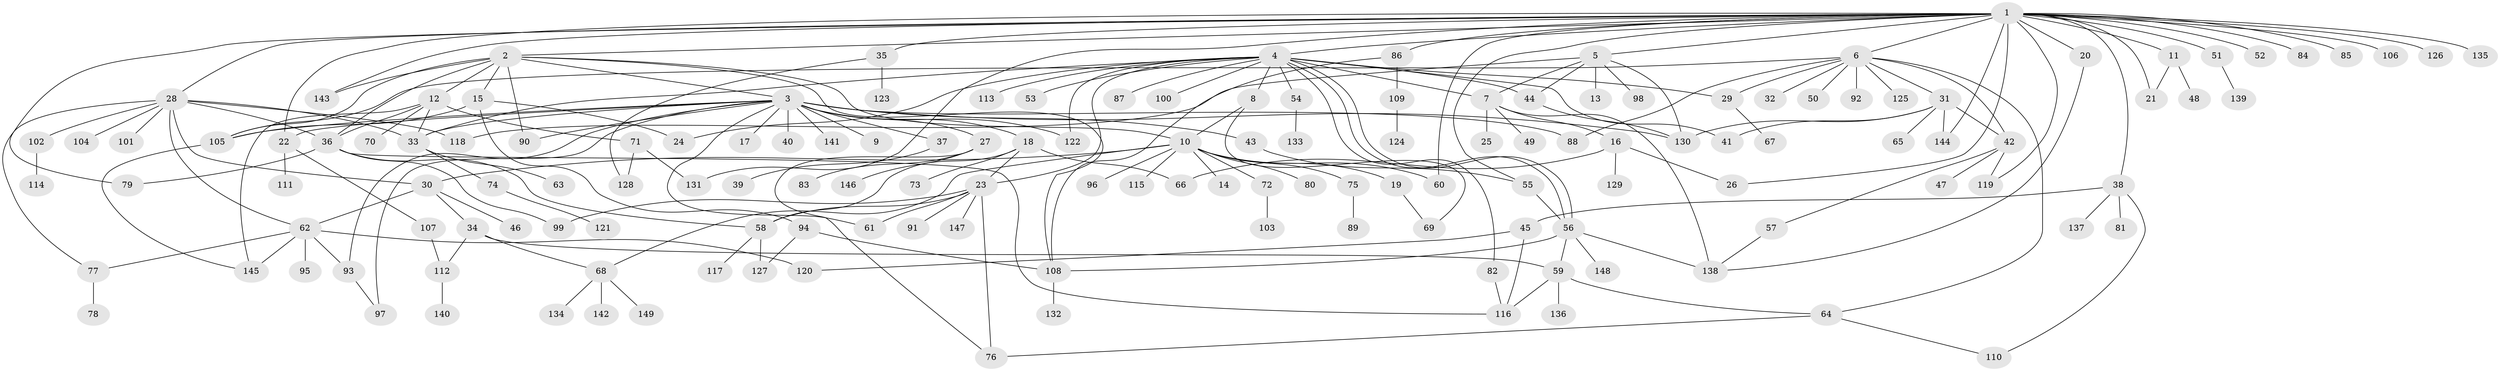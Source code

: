 // Generated by graph-tools (version 1.1) at 2025/01/03/09/25 03:01:56]
// undirected, 149 vertices, 215 edges
graph export_dot {
graph [start="1"]
  node [color=gray90,style=filled];
  1;
  2;
  3;
  4;
  5;
  6;
  7;
  8;
  9;
  10;
  11;
  12;
  13;
  14;
  15;
  16;
  17;
  18;
  19;
  20;
  21;
  22;
  23;
  24;
  25;
  26;
  27;
  28;
  29;
  30;
  31;
  32;
  33;
  34;
  35;
  36;
  37;
  38;
  39;
  40;
  41;
  42;
  43;
  44;
  45;
  46;
  47;
  48;
  49;
  50;
  51;
  52;
  53;
  54;
  55;
  56;
  57;
  58;
  59;
  60;
  61;
  62;
  63;
  64;
  65;
  66;
  67;
  68;
  69;
  70;
  71;
  72;
  73;
  74;
  75;
  76;
  77;
  78;
  79;
  80;
  81;
  82;
  83;
  84;
  85;
  86;
  87;
  88;
  89;
  90;
  91;
  92;
  93;
  94;
  95;
  96;
  97;
  98;
  99;
  100;
  101;
  102;
  103;
  104;
  105;
  106;
  107;
  108;
  109;
  110;
  111;
  112;
  113;
  114;
  115;
  116;
  117;
  118;
  119;
  120;
  121;
  122;
  123;
  124;
  125;
  126;
  127;
  128;
  129;
  130;
  131;
  132;
  133;
  134;
  135;
  136;
  137;
  138;
  139;
  140;
  141;
  142;
  143;
  144;
  145;
  146;
  147;
  148;
  149;
  1 -- 2;
  1 -- 4;
  1 -- 5;
  1 -- 6;
  1 -- 11;
  1 -- 20;
  1 -- 21;
  1 -- 22;
  1 -- 26;
  1 -- 28;
  1 -- 35;
  1 -- 38;
  1 -- 51;
  1 -- 52;
  1 -- 55;
  1 -- 60;
  1 -- 79;
  1 -- 84;
  1 -- 85;
  1 -- 86;
  1 -- 106;
  1 -- 119;
  1 -- 126;
  1 -- 131;
  1 -- 135;
  1 -- 143;
  1 -- 144;
  2 -- 3;
  2 -- 10;
  2 -- 12;
  2 -- 15;
  2 -- 36;
  2 -- 90;
  2 -- 105;
  2 -- 108;
  2 -- 143;
  3 -- 9;
  3 -- 17;
  3 -- 18;
  3 -- 22;
  3 -- 27;
  3 -- 33;
  3 -- 37;
  3 -- 40;
  3 -- 43;
  3 -- 61;
  3 -- 88;
  3 -- 90;
  3 -- 93;
  3 -- 97;
  3 -- 105;
  3 -- 122;
  3 -- 130;
  3 -- 141;
  4 -- 7;
  4 -- 8;
  4 -- 23;
  4 -- 24;
  4 -- 29;
  4 -- 33;
  4 -- 41;
  4 -- 44;
  4 -- 53;
  4 -- 54;
  4 -- 56;
  4 -- 56;
  4 -- 82;
  4 -- 87;
  4 -- 100;
  4 -- 113;
  4 -- 122;
  5 -- 7;
  5 -- 13;
  5 -- 44;
  5 -- 98;
  5 -- 118;
  5 -- 130;
  6 -- 29;
  6 -- 31;
  6 -- 32;
  6 -- 42;
  6 -- 50;
  6 -- 64;
  6 -- 88;
  6 -- 92;
  6 -- 105;
  6 -- 125;
  7 -- 16;
  7 -- 25;
  7 -- 49;
  7 -- 138;
  8 -- 10;
  8 -- 69;
  10 -- 14;
  10 -- 19;
  10 -- 30;
  10 -- 60;
  10 -- 68;
  10 -- 72;
  10 -- 75;
  10 -- 80;
  10 -- 96;
  10 -- 115;
  11 -- 21;
  11 -- 48;
  12 -- 33;
  12 -- 36;
  12 -- 70;
  12 -- 71;
  12 -- 145;
  15 -- 24;
  15 -- 94;
  15 -- 105;
  16 -- 26;
  16 -- 66;
  16 -- 129;
  18 -- 23;
  18 -- 58;
  18 -- 66;
  18 -- 73;
  19 -- 69;
  20 -- 138;
  22 -- 107;
  22 -- 111;
  23 -- 58;
  23 -- 61;
  23 -- 76;
  23 -- 91;
  23 -- 99;
  23 -- 147;
  27 -- 76;
  27 -- 83;
  27 -- 146;
  28 -- 30;
  28 -- 33;
  28 -- 36;
  28 -- 62;
  28 -- 77;
  28 -- 101;
  28 -- 102;
  28 -- 104;
  28 -- 118;
  29 -- 67;
  30 -- 34;
  30 -- 46;
  30 -- 62;
  31 -- 41;
  31 -- 42;
  31 -- 65;
  31 -- 130;
  31 -- 144;
  33 -- 63;
  33 -- 74;
  34 -- 59;
  34 -- 68;
  34 -- 112;
  35 -- 123;
  35 -- 128;
  36 -- 58;
  36 -- 79;
  36 -- 99;
  36 -- 116;
  37 -- 39;
  38 -- 45;
  38 -- 81;
  38 -- 110;
  38 -- 137;
  42 -- 47;
  42 -- 57;
  42 -- 119;
  43 -- 55;
  44 -- 130;
  45 -- 116;
  45 -- 120;
  51 -- 139;
  54 -- 133;
  55 -- 56;
  56 -- 59;
  56 -- 108;
  56 -- 138;
  56 -- 148;
  57 -- 138;
  58 -- 117;
  58 -- 127;
  59 -- 64;
  59 -- 116;
  59 -- 136;
  62 -- 77;
  62 -- 93;
  62 -- 95;
  62 -- 120;
  62 -- 145;
  64 -- 76;
  64 -- 110;
  68 -- 134;
  68 -- 142;
  68 -- 149;
  71 -- 128;
  71 -- 131;
  72 -- 103;
  74 -- 121;
  75 -- 89;
  77 -- 78;
  82 -- 116;
  86 -- 108;
  86 -- 109;
  93 -- 97;
  94 -- 108;
  94 -- 127;
  102 -- 114;
  105 -- 145;
  107 -- 112;
  108 -- 132;
  109 -- 124;
  112 -- 140;
}
